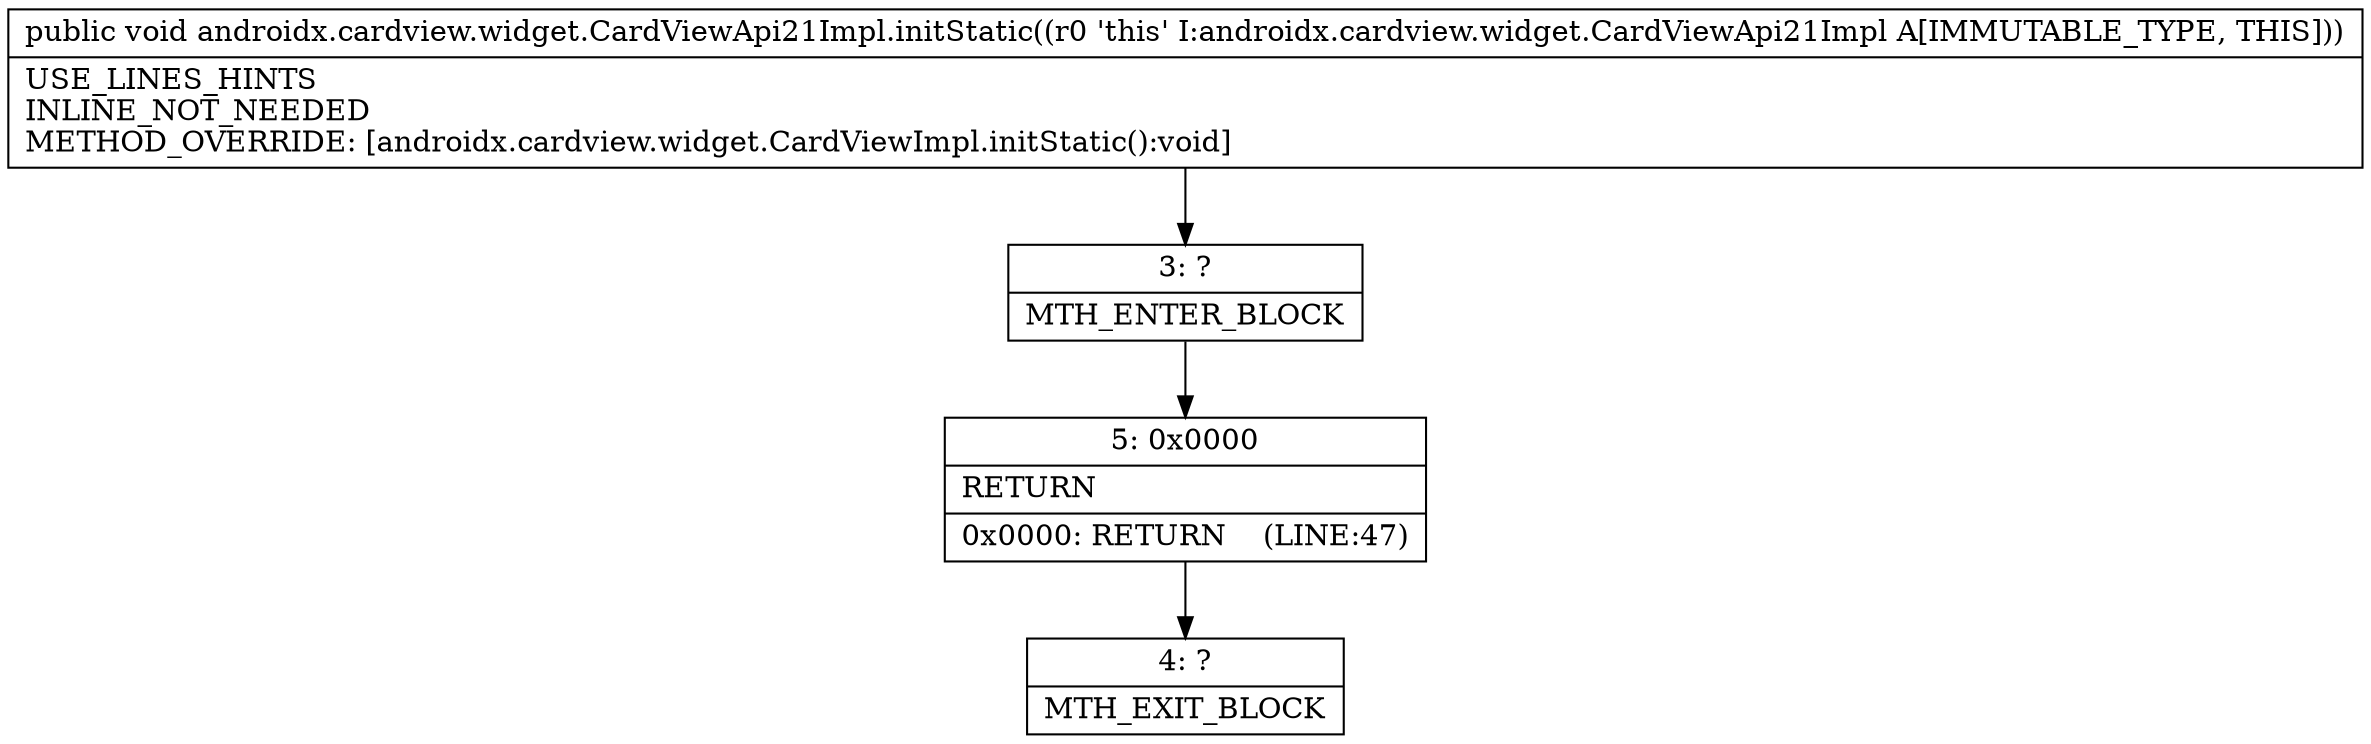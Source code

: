digraph "CFG forandroidx.cardview.widget.CardViewApi21Impl.initStatic()V" {
Node_3 [shape=record,label="{3\:\ ?|MTH_ENTER_BLOCK\l}"];
Node_5 [shape=record,label="{5\:\ 0x0000|RETURN\l|0x0000: RETURN    (LINE:47)\l}"];
Node_4 [shape=record,label="{4\:\ ?|MTH_EXIT_BLOCK\l}"];
MethodNode[shape=record,label="{public void androidx.cardview.widget.CardViewApi21Impl.initStatic((r0 'this' I:androidx.cardview.widget.CardViewApi21Impl A[IMMUTABLE_TYPE, THIS]))  | USE_LINES_HINTS\lINLINE_NOT_NEEDED\lMETHOD_OVERRIDE: [androidx.cardview.widget.CardViewImpl.initStatic():void]\l}"];
MethodNode -> Node_3;Node_3 -> Node_5;
Node_5 -> Node_4;
}

